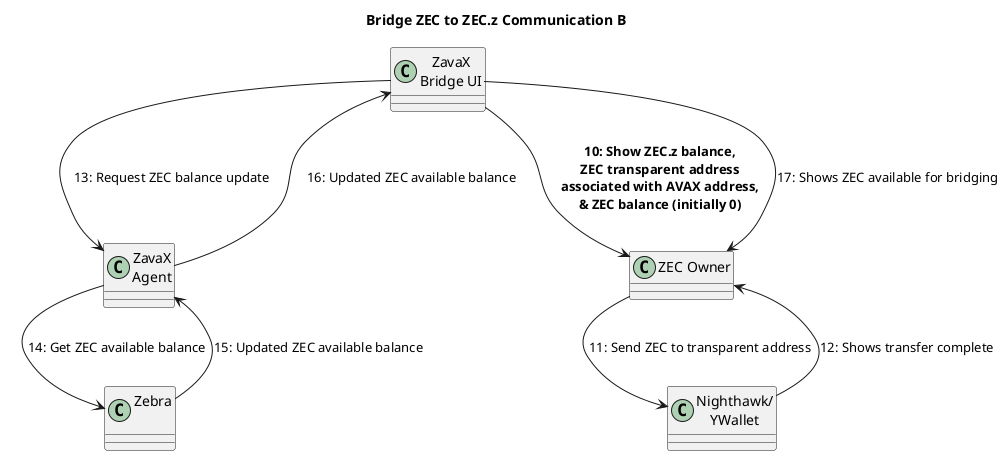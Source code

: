 @startuml
title Bridge ZEC to ZEC.z Communication B
top to bottom direction

class "ZavaX\nBridge UI" as UI
class "ZEC Owner" as ZH
class "Nighthawk/\nYWallet" as YW
class "ZavaX\nAgent" as ZA 
class "Zebra\n" as Z

UI -down-> ZH : **10: Show ZEC.z balance,**\n**ZEC transparent address**\n**associated with AVAX address,**\n**& ZEC balance (initially 0)**
ZH -down-> YW : 11: Send ZEC to transparent address
YW -up-> ZH : 12: Shows transfer complete
UI -down-> ZA : 13: Request ZEC balance update
ZA -down-> Z : 14: Get ZEC available balance
Z -up-> ZA : 15: Updated ZEC available balance
ZA -up-> UI : 16: Updated ZEC available balance
UI -up-> ZH : 17: Shows ZEC available for bridging

@enduml